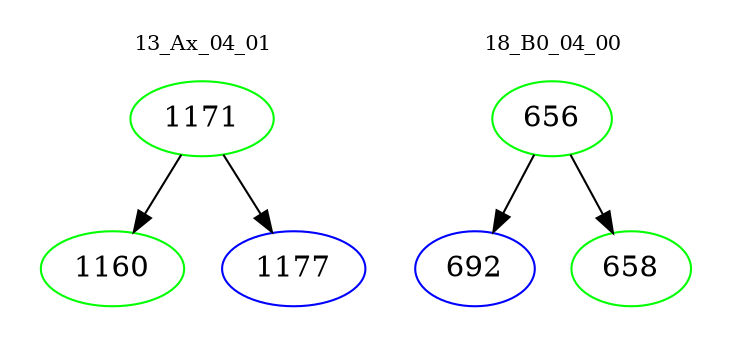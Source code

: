 digraph{
subgraph cluster_0 {
color = white
label = "13_Ax_04_01";
fontsize=10;
T0_1171 [label="1171", color="green"]
T0_1171 -> T0_1160 [color="black"]
T0_1160 [label="1160", color="green"]
T0_1171 -> T0_1177 [color="black"]
T0_1177 [label="1177", color="blue"]
}
subgraph cluster_1 {
color = white
label = "18_B0_04_00";
fontsize=10;
T1_656 [label="656", color="green"]
T1_656 -> T1_692 [color="black"]
T1_692 [label="692", color="blue"]
T1_656 -> T1_658 [color="black"]
T1_658 [label="658", color="green"]
}
}
